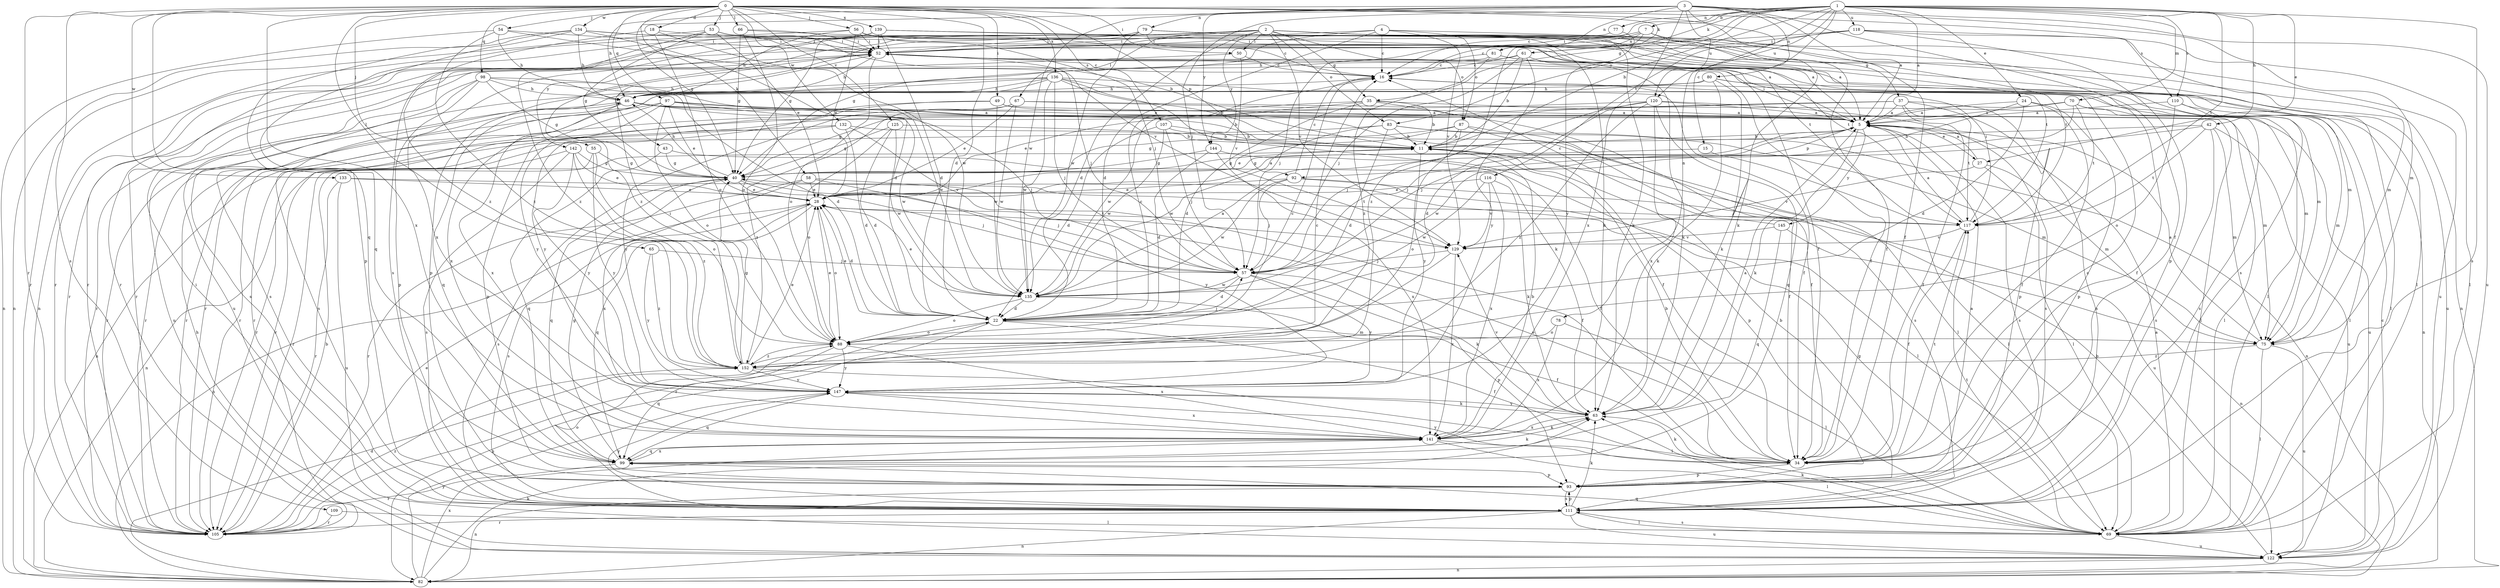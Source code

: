 strict digraph  {
0;
1;
2;
3;
4;
5;
7;
11;
15;
16;
18;
22;
24;
27;
28;
34;
35;
37;
40;
42;
43;
46;
49;
50;
52;
53;
54;
55;
56;
57;
58;
61;
63;
65;
66;
67;
69;
70;
75;
77;
78;
79;
80;
81;
82;
83;
87;
88;
92;
93;
97;
98;
99;
105;
107;
109;
110;
111;
116;
117;
118;
120;
122;
125;
129;
132;
133;
134;
135;
136;
139;
141;
142;
144;
145;
147;
152;
0 -> 18  [label=d];
0 -> 22  [label=d];
0 -> 34  [label=f];
0 -> 49  [label=i];
0 -> 50  [label=i];
0 -> 53  [label=j];
0 -> 54  [label=j];
0 -> 55  [label=j];
0 -> 56  [label=j];
0 -> 58  [label=k];
0 -> 61  [label=k];
0 -> 65  [label=l];
0 -> 66  [label=l];
0 -> 92  [label=p];
0 -> 97  [label=q];
0 -> 98  [label=q];
0 -> 99  [label=q];
0 -> 105  [label=r];
0 -> 107  [label=s];
0 -> 109  [label=s];
0 -> 110  [label=s];
0 -> 125  [label=v];
0 -> 132  [label=w];
0 -> 133  [label=w];
0 -> 134  [label=w];
0 -> 136  [label=x];
0 -> 139  [label=x];
0 -> 141  [label=x];
1 -> 5  [label=a];
1 -> 7  [label=b];
1 -> 11  [label=b];
1 -> 15  [label=c];
1 -> 16  [label=c];
1 -> 24  [label=e];
1 -> 27  [label=e];
1 -> 35  [label=g];
1 -> 42  [label=h];
1 -> 57  [label=j];
1 -> 61  [label=k];
1 -> 70  [label=m];
1 -> 77  [label=n];
1 -> 83  [label=o];
1 -> 110  [label=s];
1 -> 111  [label=s];
1 -> 116  [label=t];
1 -> 117  [label=t];
1 -> 118  [label=u];
1 -> 120  [label=u];
2 -> 22  [label=d];
2 -> 34  [label=f];
2 -> 35  [label=g];
2 -> 37  [label=g];
2 -> 43  [label=h];
2 -> 50  [label=i];
2 -> 52  [label=i];
2 -> 63  [label=k];
2 -> 67  [label=l];
2 -> 83  [label=o];
2 -> 87  [label=o];
2 -> 117  [label=t];
2 -> 129  [label=v];
2 -> 142  [label=y];
2 -> 144  [label=y];
2 -> 152  [label=z];
3 -> 5  [label=a];
3 -> 34  [label=f];
3 -> 40  [label=g];
3 -> 46  [label=h];
3 -> 75  [label=m];
3 -> 78  [label=n];
3 -> 79  [label=n];
3 -> 80  [label=n];
3 -> 81  [label=n];
3 -> 120  [label=u];
3 -> 122  [label=u];
3 -> 135  [label=w];
3 -> 141  [label=x];
3 -> 144  [label=y];
4 -> 16  [label=c];
4 -> 22  [label=d];
4 -> 40  [label=g];
4 -> 52  [label=i];
4 -> 87  [label=o];
4 -> 122  [label=u];
4 -> 129  [label=v];
5 -> 11  [label=b];
5 -> 27  [label=e];
5 -> 52  [label=i];
5 -> 63  [label=k];
5 -> 92  [label=p];
5 -> 111  [label=s];
5 -> 145  [label=y];
7 -> 16  [label=c];
7 -> 52  [label=i];
7 -> 63  [label=k];
7 -> 81  [label=n];
7 -> 111  [label=s];
7 -> 152  [label=z];
11 -> 40  [label=g];
11 -> 88  [label=o];
15 -> 40  [label=g];
15 -> 69  [label=l];
16 -> 46  [label=h];
16 -> 82  [label=n];
18 -> 52  [label=i];
18 -> 88  [label=o];
18 -> 135  [label=w];
18 -> 152  [label=z];
22 -> 16  [label=c];
22 -> 28  [label=e];
22 -> 34  [label=f];
22 -> 75  [label=m];
22 -> 82  [label=n];
22 -> 88  [label=o];
24 -> 5  [label=a];
24 -> 22  [label=d];
24 -> 34  [label=f];
24 -> 57  [label=j];
24 -> 93  [label=p];
27 -> 5  [label=a];
27 -> 69  [label=l];
27 -> 75  [label=m];
27 -> 129  [label=v];
28 -> 5  [label=a];
28 -> 22  [label=d];
28 -> 82  [label=n];
28 -> 88  [label=o];
28 -> 99  [label=q];
28 -> 111  [label=s];
28 -> 117  [label=t];
34 -> 11  [label=b];
34 -> 16  [label=c];
34 -> 28  [label=e];
34 -> 63  [label=k];
34 -> 93  [label=p];
34 -> 117  [label=t];
34 -> 147  [label=y];
35 -> 5  [label=a];
35 -> 11  [label=b];
35 -> 22  [label=d];
35 -> 34  [label=f];
35 -> 105  [label=r];
35 -> 135  [label=w];
37 -> 5  [label=a];
37 -> 28  [label=e];
37 -> 34  [label=f];
37 -> 93  [label=p];
37 -> 105  [label=r];
37 -> 111  [label=s];
37 -> 117  [label=t];
40 -> 28  [label=e];
40 -> 46  [label=h];
40 -> 57  [label=j];
40 -> 99  [label=q];
40 -> 111  [label=s];
40 -> 147  [label=y];
42 -> 11  [label=b];
42 -> 75  [label=m];
42 -> 111  [label=s];
42 -> 117  [label=t];
42 -> 122  [label=u];
42 -> 135  [label=w];
43 -> 34  [label=f];
43 -> 40  [label=g];
43 -> 99  [label=q];
46 -> 5  [label=a];
46 -> 11  [label=b];
46 -> 69  [label=l];
46 -> 99  [label=q];
46 -> 105  [label=r];
46 -> 135  [label=w];
46 -> 141  [label=x];
49 -> 5  [label=a];
49 -> 75  [label=m];
49 -> 111  [label=s];
49 -> 135  [label=w];
49 -> 147  [label=y];
50 -> 16  [label=c];
50 -> 122  [label=u];
50 -> 129  [label=v];
52 -> 16  [label=c];
52 -> 34  [label=f];
52 -> 46  [label=h];
52 -> 57  [label=j];
52 -> 69  [label=l];
52 -> 88  [label=o];
52 -> 93  [label=p];
52 -> 105  [label=r];
53 -> 11  [label=b];
53 -> 28  [label=e];
53 -> 40  [label=g];
53 -> 52  [label=i];
53 -> 105  [label=r];
53 -> 117  [label=t];
53 -> 152  [label=z];
54 -> 46  [label=h];
54 -> 52  [label=i];
54 -> 82  [label=n];
54 -> 129  [label=v];
54 -> 152  [label=z];
55 -> 40  [label=g];
55 -> 88  [label=o];
55 -> 105  [label=r];
55 -> 147  [label=y];
56 -> 28  [label=e];
56 -> 34  [label=f];
56 -> 46  [label=h];
56 -> 52  [label=i];
56 -> 57  [label=j];
56 -> 82  [label=n];
56 -> 117  [label=t];
57 -> 22  [label=d];
57 -> 63  [label=k];
57 -> 93  [label=p];
57 -> 135  [label=w];
57 -> 147  [label=y];
58 -> 28  [label=e];
58 -> 34  [label=f];
58 -> 57  [label=j];
58 -> 105  [label=r];
58 -> 141  [label=x];
61 -> 11  [label=b];
61 -> 16  [label=c];
61 -> 57  [label=j];
61 -> 63  [label=k];
61 -> 105  [label=r];
61 -> 147  [label=y];
63 -> 5  [label=a];
63 -> 129  [label=v];
63 -> 141  [label=x];
63 -> 147  [label=y];
65 -> 57  [label=j];
65 -> 147  [label=y];
65 -> 152  [label=z];
66 -> 40  [label=g];
66 -> 52  [label=i];
66 -> 88  [label=o];
66 -> 117  [label=t];
67 -> 5  [label=a];
67 -> 28  [label=e];
67 -> 69  [label=l];
67 -> 135  [label=w];
67 -> 147  [label=y];
67 -> 152  [label=z];
69 -> 5  [label=a];
69 -> 40  [label=g];
69 -> 63  [label=k];
69 -> 99  [label=q];
69 -> 111  [label=s];
69 -> 117  [label=t];
69 -> 122  [label=u];
70 -> 5  [label=a];
70 -> 40  [label=g];
70 -> 57  [label=j];
70 -> 111  [label=s];
70 -> 117  [label=t];
70 -> 122  [label=u];
75 -> 5  [label=a];
75 -> 69  [label=l];
75 -> 122  [label=u];
75 -> 152  [label=z];
77 -> 52  [label=i];
77 -> 147  [label=y];
78 -> 69  [label=l];
78 -> 88  [label=o];
78 -> 141  [label=x];
79 -> 5  [label=a];
79 -> 16  [label=c];
79 -> 40  [label=g];
79 -> 52  [label=i];
79 -> 69  [label=l];
79 -> 82  [label=n];
79 -> 105  [label=r];
79 -> 135  [label=w];
80 -> 34  [label=f];
80 -> 46  [label=h];
80 -> 63  [label=k];
80 -> 69  [label=l];
80 -> 105  [label=r];
80 -> 141  [label=x];
81 -> 16  [label=c];
81 -> 57  [label=j];
81 -> 75  [label=m];
81 -> 122  [label=u];
81 -> 152  [label=z];
82 -> 22  [label=d];
82 -> 63  [label=k];
82 -> 141  [label=x];
82 -> 147  [label=y];
83 -> 11  [label=b];
83 -> 22  [label=d];
83 -> 75  [label=m];
83 -> 82  [label=n];
83 -> 105  [label=r];
83 -> 135  [label=w];
87 -> 11  [label=b];
87 -> 28  [label=e];
87 -> 34  [label=f];
87 -> 40  [label=g];
87 -> 111  [label=s];
87 -> 147  [label=y];
88 -> 16  [label=c];
88 -> 28  [label=e];
88 -> 57  [label=j];
88 -> 99  [label=q];
88 -> 141  [label=x];
88 -> 147  [label=y];
88 -> 152  [label=z];
92 -> 16  [label=c];
92 -> 28  [label=e];
92 -> 57  [label=j];
92 -> 69  [label=l];
92 -> 122  [label=u];
92 -> 135  [label=w];
93 -> 5  [label=a];
93 -> 11  [label=b];
93 -> 82  [label=n];
93 -> 111  [label=s];
97 -> 5  [label=a];
97 -> 28  [label=e];
97 -> 34  [label=f];
97 -> 57  [label=j];
97 -> 88  [label=o];
97 -> 93  [label=p];
97 -> 105  [label=r];
97 -> 147  [label=y];
98 -> 22  [label=d];
98 -> 40  [label=g];
98 -> 46  [label=h];
98 -> 93  [label=p];
98 -> 105  [label=r];
98 -> 111  [label=s];
98 -> 135  [label=w];
99 -> 40  [label=g];
99 -> 63  [label=k];
99 -> 93  [label=p];
99 -> 105  [label=r];
99 -> 141  [label=x];
105 -> 11  [label=b];
105 -> 28  [label=e];
105 -> 152  [label=z];
107 -> 11  [label=b];
107 -> 22  [label=d];
107 -> 57  [label=j];
107 -> 69  [label=l];
107 -> 135  [label=w];
109 -> 69  [label=l];
109 -> 105  [label=r];
110 -> 5  [label=a];
110 -> 69  [label=l];
110 -> 75  [label=m];
110 -> 88  [label=o];
111 -> 52  [label=i];
111 -> 63  [label=k];
111 -> 69  [label=l];
111 -> 82  [label=n];
111 -> 88  [label=o];
111 -> 93  [label=p];
111 -> 105  [label=r];
111 -> 122  [label=u];
111 -> 147  [label=y];
116 -> 28  [label=e];
116 -> 63  [label=k];
116 -> 129  [label=v];
116 -> 135  [label=w];
116 -> 141  [label=x];
117 -> 5  [label=a];
117 -> 34  [label=f];
117 -> 52  [label=i];
117 -> 129  [label=v];
118 -> 46  [label=h];
118 -> 52  [label=i];
118 -> 69  [label=l];
118 -> 75  [label=m];
118 -> 93  [label=p];
118 -> 105  [label=r];
120 -> 5  [label=a];
120 -> 22  [label=d];
120 -> 57  [label=j];
120 -> 63  [label=k];
120 -> 99  [label=q];
120 -> 105  [label=r];
120 -> 111  [label=s];
120 -> 152  [label=z];
122 -> 11  [label=b];
122 -> 16  [label=c];
122 -> 46  [label=h];
122 -> 82  [label=n];
125 -> 11  [label=b];
125 -> 22  [label=d];
125 -> 40  [label=g];
125 -> 88  [label=o];
125 -> 135  [label=w];
129 -> 57  [label=j];
129 -> 105  [label=r];
129 -> 141  [label=x];
132 -> 11  [label=b];
132 -> 22  [label=d];
132 -> 82  [label=n];
132 -> 105  [label=r];
132 -> 129  [label=v];
133 -> 28  [label=e];
133 -> 105  [label=r];
133 -> 117  [label=t];
133 -> 122  [label=u];
134 -> 5  [label=a];
134 -> 22  [label=d];
134 -> 46  [label=h];
134 -> 52  [label=i];
134 -> 82  [label=n];
134 -> 93  [label=p];
134 -> 99  [label=q];
135 -> 5  [label=a];
135 -> 22  [label=d];
135 -> 28  [label=e];
135 -> 34  [label=f];
135 -> 88  [label=o];
136 -> 11  [label=b];
136 -> 34  [label=f];
136 -> 46  [label=h];
136 -> 57  [label=j];
136 -> 63  [label=k];
136 -> 75  [label=m];
136 -> 111  [label=s];
136 -> 122  [label=u];
136 -> 135  [label=w];
136 -> 141  [label=x];
139 -> 5  [label=a];
139 -> 22  [label=d];
139 -> 52  [label=i];
139 -> 63  [label=k];
139 -> 75  [label=m];
139 -> 105  [label=r];
139 -> 111  [label=s];
139 -> 141  [label=x];
141 -> 11  [label=b];
141 -> 34  [label=f];
141 -> 63  [label=k];
141 -> 69  [label=l];
141 -> 99  [label=q];
142 -> 28  [label=e];
142 -> 40  [label=g];
142 -> 82  [label=n];
142 -> 111  [label=s];
142 -> 147  [label=y];
142 -> 152  [label=z];
144 -> 22  [label=d];
144 -> 40  [label=g];
144 -> 93  [label=p];
144 -> 141  [label=x];
145 -> 16  [label=c];
145 -> 82  [label=n];
145 -> 99  [label=q];
145 -> 129  [label=v];
147 -> 63  [label=k];
147 -> 99  [label=q];
147 -> 141  [label=x];
152 -> 16  [label=c];
152 -> 28  [label=e];
152 -> 40  [label=g];
152 -> 52  [label=i];
152 -> 69  [label=l];
152 -> 147  [label=y];
}
